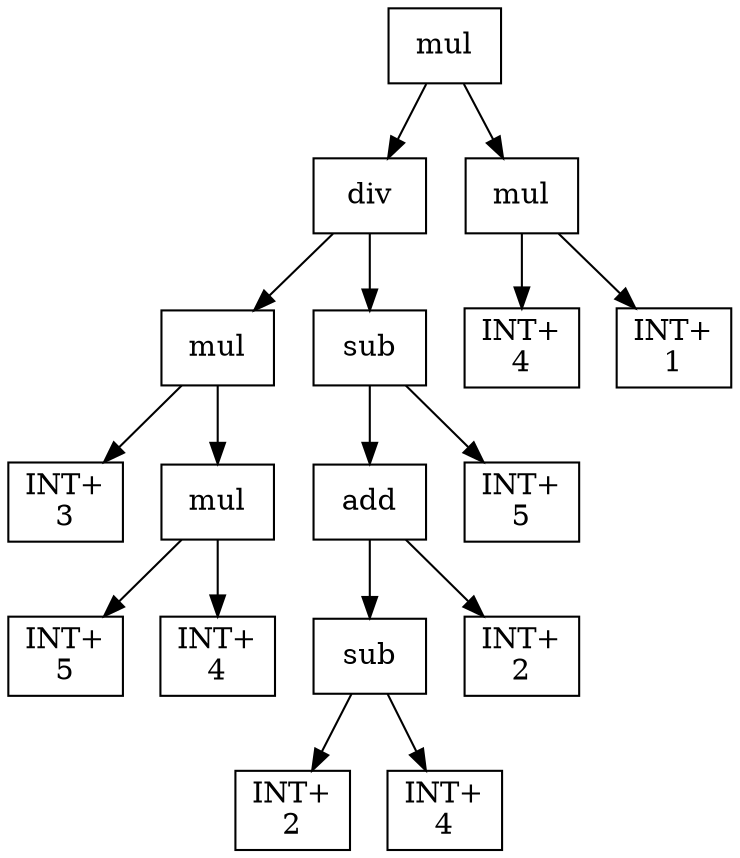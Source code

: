 digraph expr {
  node [shape=box];
  n1 [label="mul"];
  n2 [label="div"];
  n3 [label="mul"];
  n4 [label="INT+\n3"];
  n5 [label="mul"];
  n6 [label="INT+\n5"];
  n7 [label="INT+\n4"];
  n5 -> n6;
  n5 -> n7;
  n3 -> n4;
  n3 -> n5;
  n8 [label="sub"];
  n9 [label="add"];
  n10 [label="sub"];
  n11 [label="INT+\n2"];
  n12 [label="INT+\n4"];
  n10 -> n11;
  n10 -> n12;
  n13 [label="INT+\n2"];
  n9 -> n10;
  n9 -> n13;
  n14 [label="INT+\n5"];
  n8 -> n9;
  n8 -> n14;
  n2 -> n3;
  n2 -> n8;
  n15 [label="mul"];
  n16 [label="INT+\n4"];
  n17 [label="INT+\n1"];
  n15 -> n16;
  n15 -> n17;
  n1 -> n2;
  n1 -> n15;
}